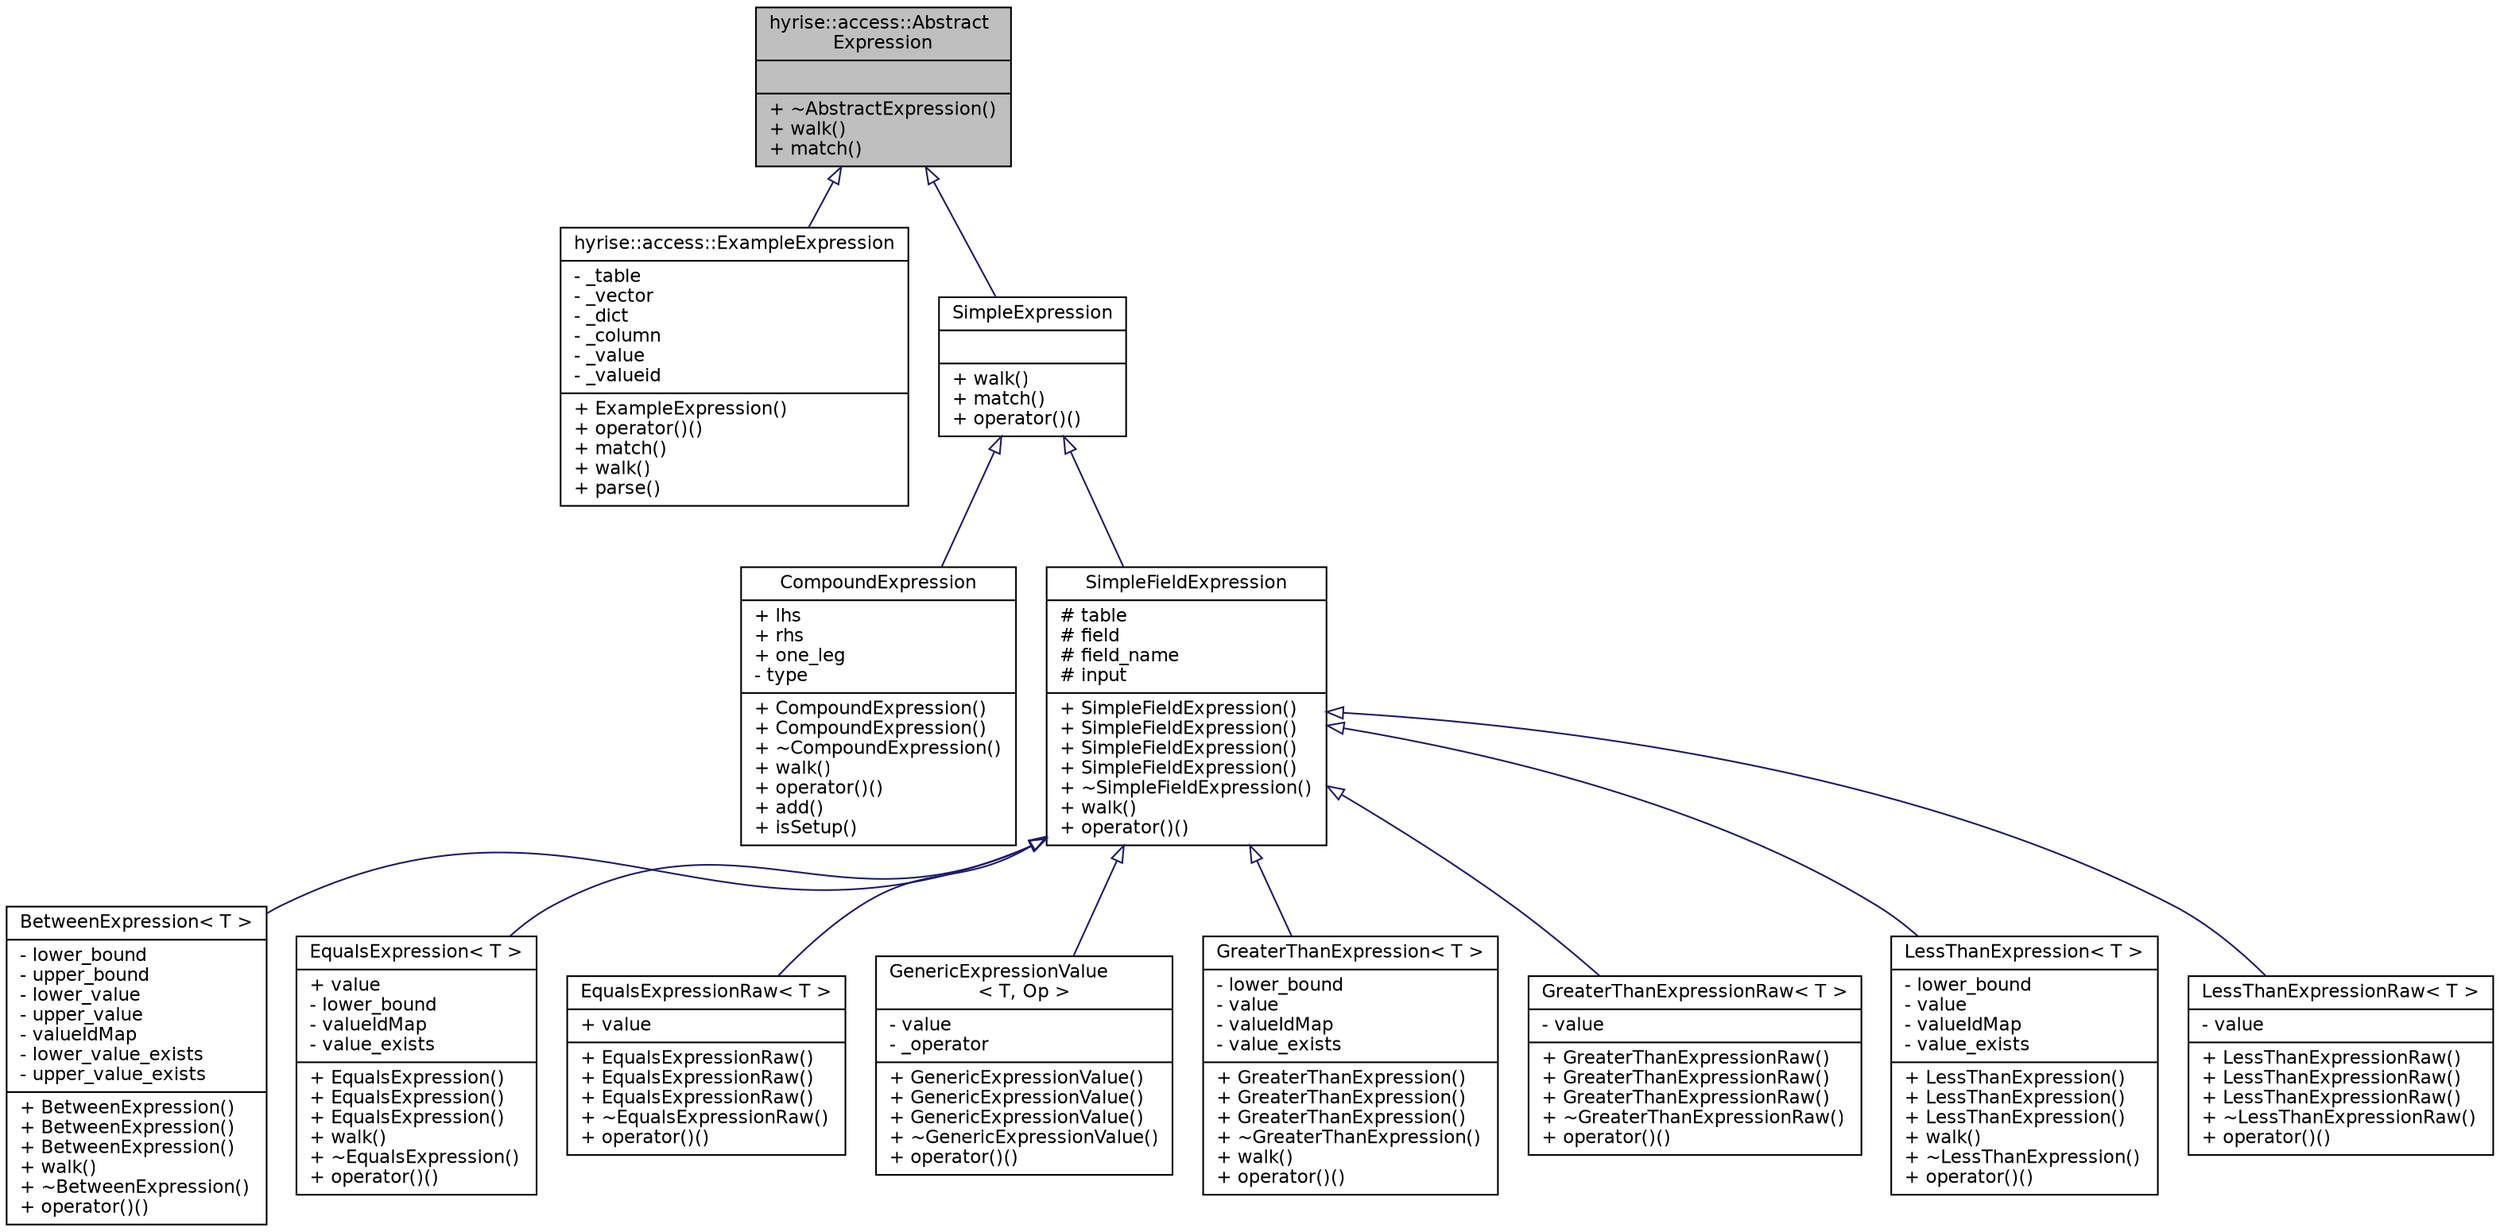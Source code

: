 digraph "hyrise::access::AbstractExpression"
{
  edge [fontname="Helvetica",fontsize="11",labelfontname="Helvetica",labelfontsize="11"];
  node [fontname="Helvetica",fontsize="11",shape=record];
  Node1 [label="{hyrise::access::Abstract\lExpression\n||+ ~AbstractExpression()\l+ walk()\l+ match()\l}",height=0.2,width=0.4,color="black", fillcolor="grey75", style="filled" fontcolor="black"];
  Node1 -> Node2 [dir="back",color="midnightblue",fontsize="11",style="solid",arrowtail="onormal",fontname="Helvetica"];
  Node2 [label="{hyrise::access::ExampleExpression\n|- _table\l- _vector\l- _dict\l- _column\l- _value\l- _valueid\l|+ ExampleExpression()\l+ operator()()\l+ match()\l+ walk()\l+ parse()\l}",height=0.2,width=0.4,color="black", fillcolor="white", style="filled",URL="$classhyrise_1_1access_1_1_example_expression.html"];
  Node1 -> Node3 [dir="back",color="midnightblue",fontsize="11",style="solid",arrowtail="onormal",fontname="Helvetica"];
  Node3 [label="{SimpleExpression\n||+ walk()\l+ match()\l+ operator()()\l}",height=0.2,width=0.4,color="black", fillcolor="white", style="filled",URL="$class_simple_expression.html"];
  Node3 -> Node4 [dir="back",color="midnightblue",fontsize="11",style="solid",arrowtail="onormal",fontname="Helvetica"];
  Node4 [label="{CompoundExpression\n|+ lhs\l+ rhs\l+ one_leg\l- type\l|+ CompoundExpression()\l+ CompoundExpression()\l+ ~CompoundExpression()\l+ walk()\l+ operator()()\l+ add()\l+ isSetup()\l}",height=0.2,width=0.4,color="black", fillcolor="white", style="filled",URL="$class_compound_expression.html"];
  Node3 -> Node5 [dir="back",color="midnightblue",fontsize="11",style="solid",arrowtail="onormal",fontname="Helvetica"];
  Node5 [label="{SimpleFieldExpression\n|# table\l# field\l# field_name\l# input\l|+ SimpleFieldExpression()\l+ SimpleFieldExpression()\l+ SimpleFieldExpression()\l+ SimpleFieldExpression()\l+ ~SimpleFieldExpression()\l+ walk()\l+ operator()()\l}",height=0.2,width=0.4,color="black", fillcolor="white", style="filled",URL="$class_simple_field_expression.html"];
  Node5 -> Node6 [dir="back",color="midnightblue",fontsize="11",style="solid",arrowtail="onormal",fontname="Helvetica"];
  Node6 [label="{BetweenExpression\< T \>\n|- lower_bound\l- upper_bound\l- lower_value\l- upper_value\l- valueIdMap\l- lower_value_exists\l- upper_value_exists\l|+ BetweenExpression()\l+ BetweenExpression()\l+ BetweenExpression()\l+ walk()\l+ ~BetweenExpression()\l+ operator()()\l}",height=0.2,width=0.4,color="black", fillcolor="white", style="filled",URL="$class_between_expression.html"];
  Node5 -> Node7 [dir="back",color="midnightblue",fontsize="11",style="solid",arrowtail="onormal",fontname="Helvetica"];
  Node7 [label="{EqualsExpression\< T \>\n|+ value\l- lower_bound\l- valueIdMap\l- value_exists\l|+ EqualsExpression()\l+ EqualsExpression()\l+ EqualsExpression()\l+ walk()\l+ ~EqualsExpression()\l+ operator()()\l}",height=0.2,width=0.4,color="black", fillcolor="white", style="filled",URL="$class_equals_expression.html"];
  Node5 -> Node8 [dir="back",color="midnightblue",fontsize="11",style="solid",arrowtail="onormal",fontname="Helvetica"];
  Node8 [label="{EqualsExpressionRaw\< T \>\n|+ value\l|+ EqualsExpressionRaw()\l+ EqualsExpressionRaw()\l+ EqualsExpressionRaw()\l+ ~EqualsExpressionRaw()\l+ operator()()\l}",height=0.2,width=0.4,color="black", fillcolor="white", style="filled",URL="$class_equals_expression_raw.html"];
  Node5 -> Node9 [dir="back",color="midnightblue",fontsize="11",style="solid",arrowtail="onormal",fontname="Helvetica"];
  Node9 [label="{GenericExpressionValue\l\< T, Op \>\n|- value\l- _operator\l|+ GenericExpressionValue()\l+ GenericExpressionValue()\l+ GenericExpressionValue()\l+ ~GenericExpressionValue()\l+ operator()()\l}",height=0.2,width=0.4,color="black", fillcolor="white", style="filled",URL="$class_generic_expression_value.html"];
  Node5 -> Node10 [dir="back",color="midnightblue",fontsize="11",style="solid",arrowtail="onormal",fontname="Helvetica"];
  Node10 [label="{GreaterThanExpression\< T \>\n|- lower_bound\l- value\l- valueIdMap\l- value_exists\l|+ GreaterThanExpression()\l+ GreaterThanExpression()\l+ GreaterThanExpression()\l+ ~GreaterThanExpression()\l+ walk()\l+ operator()()\l}",height=0.2,width=0.4,color="black", fillcolor="white", style="filled",URL="$class_greater_than_expression.html"];
  Node5 -> Node11 [dir="back",color="midnightblue",fontsize="11",style="solid",arrowtail="onormal",fontname="Helvetica"];
  Node11 [label="{GreaterThanExpressionRaw\< T \>\n|- value\l|+ GreaterThanExpressionRaw()\l+ GreaterThanExpressionRaw()\l+ GreaterThanExpressionRaw()\l+ ~GreaterThanExpressionRaw()\l+ operator()()\l}",height=0.2,width=0.4,color="black", fillcolor="white", style="filled",URL="$class_greater_than_expression_raw.html"];
  Node5 -> Node12 [dir="back",color="midnightblue",fontsize="11",style="solid",arrowtail="onormal",fontname="Helvetica"];
  Node12 [label="{LessThanExpression\< T \>\n|- lower_bound\l- value\l- valueIdMap\l- value_exists\l|+ LessThanExpression()\l+ LessThanExpression()\l+ LessThanExpression()\l+ walk()\l+ ~LessThanExpression()\l+ operator()()\l}",height=0.2,width=0.4,color="black", fillcolor="white", style="filled",URL="$class_less_than_expression.html"];
  Node5 -> Node13 [dir="back",color="midnightblue",fontsize="11",style="solid",arrowtail="onormal",fontname="Helvetica"];
  Node13 [label="{LessThanExpressionRaw\< T \>\n|- value\l|+ LessThanExpressionRaw()\l+ LessThanExpressionRaw()\l+ LessThanExpressionRaw()\l+ ~LessThanExpressionRaw()\l+ operator()()\l}",height=0.2,width=0.4,color="black", fillcolor="white", style="filled",URL="$class_less_than_expression_raw.html"];
}
